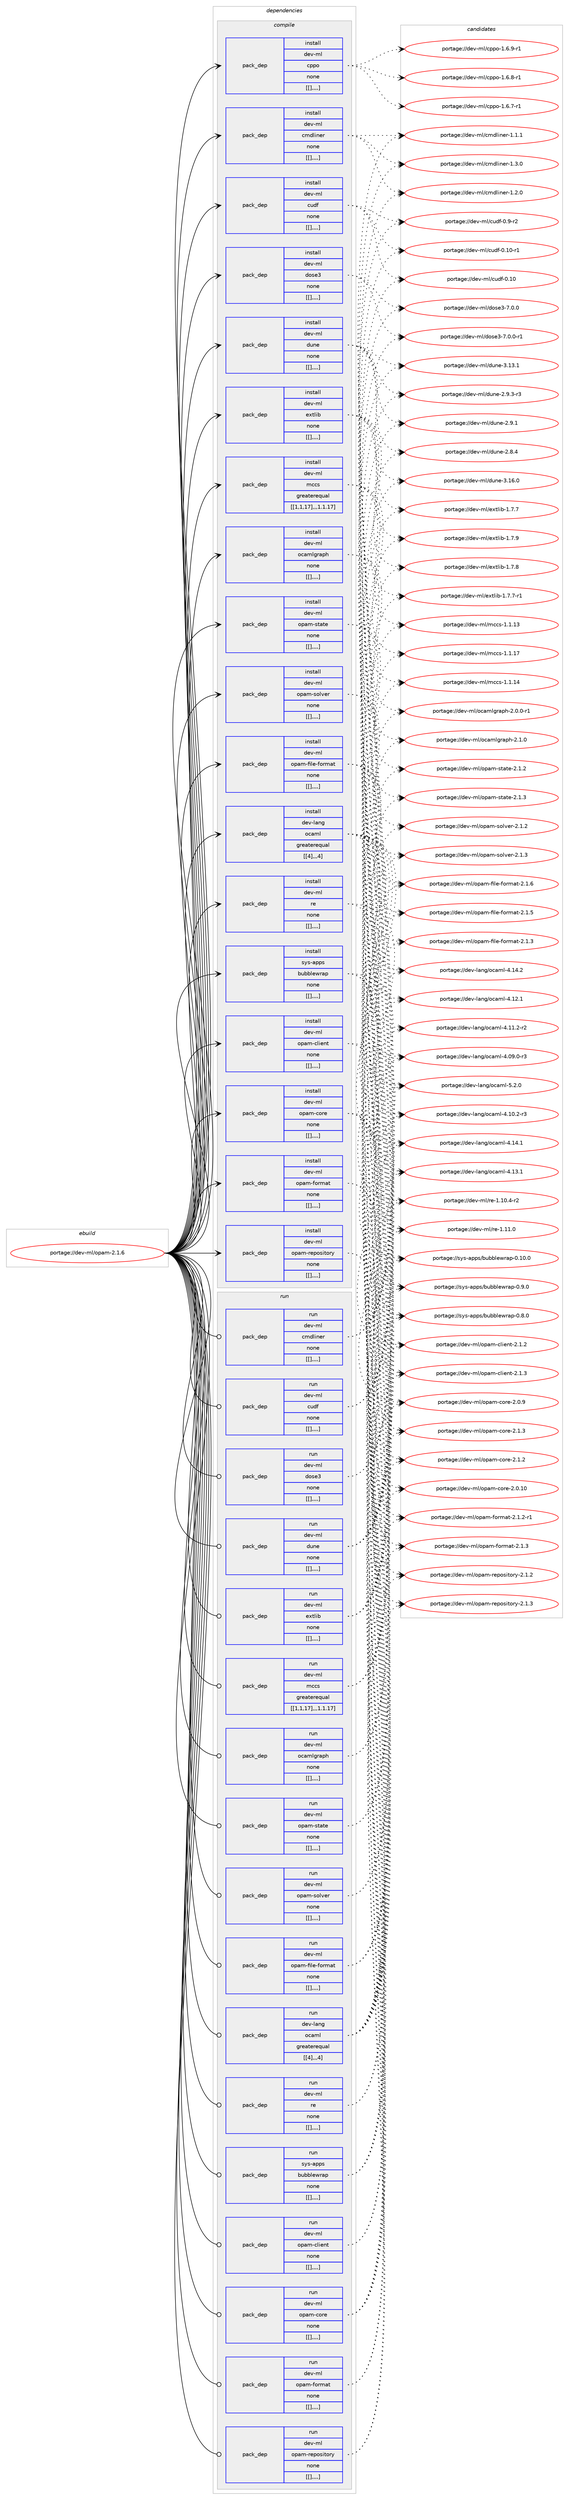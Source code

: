 digraph prolog {

# *************
# Graph options
# *************

newrank=true;
concentrate=true;
compound=true;
graph [rankdir=LR,fontname=Helvetica,fontsize=10,ranksep=1.5];#, ranksep=2.5, nodesep=0.2];
edge  [arrowhead=vee];
node  [fontname=Helvetica,fontsize=10];

# **********
# The ebuild
# **********

subgraph cluster_leftcol {
color=gray;
label=<<i>ebuild</i>>;
id [label="portage://dev-ml/opam-2.1.6", color=red, width=4, href="../dev-ml/opam-2.1.6.svg"];
}

# ****************
# The dependencies
# ****************

subgraph cluster_midcol {
color=gray;
label=<<i>dependencies</i>>;
subgraph cluster_compile {
fillcolor="#eeeeee";
style=filled;
label=<<i>compile</i>>;
subgraph pack90977 {
dependency122422 [label=<<TABLE BORDER="0" CELLBORDER="1" CELLSPACING="0" CELLPADDING="4" WIDTH="220"><TR><TD ROWSPAN="6" CELLPADDING="30">pack_dep</TD></TR><TR><TD WIDTH="110">install</TD></TR><TR><TD>dev-lang</TD></TR><TR><TD>ocaml</TD></TR><TR><TD>greaterequal</TD></TR><TR><TD>[[4],,,4]</TD></TR></TABLE>>, shape=none, color=blue];
}
id:e -> dependency122422:w [weight=20,style="solid",arrowhead="vee"];
subgraph pack90978 {
dependency122423 [label=<<TABLE BORDER="0" CELLBORDER="1" CELLSPACING="0" CELLPADDING="4" WIDTH="220"><TR><TD ROWSPAN="6" CELLPADDING="30">pack_dep</TD></TR><TR><TD WIDTH="110">install</TD></TR><TR><TD>dev-ml</TD></TR><TR><TD>cmdliner</TD></TR><TR><TD>none</TD></TR><TR><TD>[[],,,,]</TD></TR></TABLE>>, shape=none, color=blue];
}
id:e -> dependency122423:w [weight=20,style="solid",arrowhead="vee"];
subgraph pack90979 {
dependency122424 [label=<<TABLE BORDER="0" CELLBORDER="1" CELLSPACING="0" CELLPADDING="4" WIDTH="220"><TR><TD ROWSPAN="6" CELLPADDING="30">pack_dep</TD></TR><TR><TD WIDTH="110">install</TD></TR><TR><TD>dev-ml</TD></TR><TR><TD>cppo</TD></TR><TR><TD>none</TD></TR><TR><TD>[[],,,,]</TD></TR></TABLE>>, shape=none, color=blue];
}
id:e -> dependency122424:w [weight=20,style="solid",arrowhead="vee"];
subgraph pack90980 {
dependency122425 [label=<<TABLE BORDER="0" CELLBORDER="1" CELLSPACING="0" CELLPADDING="4" WIDTH="220"><TR><TD ROWSPAN="6" CELLPADDING="30">pack_dep</TD></TR><TR><TD WIDTH="110">install</TD></TR><TR><TD>dev-ml</TD></TR><TR><TD>cudf</TD></TR><TR><TD>none</TD></TR><TR><TD>[[],,,,]</TD></TR></TABLE>>, shape=none, color=blue];
}
id:e -> dependency122425:w [weight=20,style="solid",arrowhead="vee"];
subgraph pack90981 {
dependency122426 [label=<<TABLE BORDER="0" CELLBORDER="1" CELLSPACING="0" CELLPADDING="4" WIDTH="220"><TR><TD ROWSPAN="6" CELLPADDING="30">pack_dep</TD></TR><TR><TD WIDTH="110">install</TD></TR><TR><TD>dev-ml</TD></TR><TR><TD>dose3</TD></TR><TR><TD>none</TD></TR><TR><TD>[[],,,,]</TD></TR></TABLE>>, shape=none, color=blue];
}
id:e -> dependency122426:w [weight=20,style="solid",arrowhead="vee"];
subgraph pack90982 {
dependency122427 [label=<<TABLE BORDER="0" CELLBORDER="1" CELLSPACING="0" CELLPADDING="4" WIDTH="220"><TR><TD ROWSPAN="6" CELLPADDING="30">pack_dep</TD></TR><TR><TD WIDTH="110">install</TD></TR><TR><TD>dev-ml</TD></TR><TR><TD>dune</TD></TR><TR><TD>none</TD></TR><TR><TD>[[],,,,]</TD></TR></TABLE>>, shape=none, color=blue];
}
id:e -> dependency122427:w [weight=20,style="solid",arrowhead="vee"];
subgraph pack90983 {
dependency122428 [label=<<TABLE BORDER="0" CELLBORDER="1" CELLSPACING="0" CELLPADDING="4" WIDTH="220"><TR><TD ROWSPAN="6" CELLPADDING="30">pack_dep</TD></TR><TR><TD WIDTH="110">install</TD></TR><TR><TD>dev-ml</TD></TR><TR><TD>extlib</TD></TR><TR><TD>none</TD></TR><TR><TD>[[],,,,]</TD></TR></TABLE>>, shape=none, color=blue];
}
id:e -> dependency122428:w [weight=20,style="solid",arrowhead="vee"];
subgraph pack90984 {
dependency122429 [label=<<TABLE BORDER="0" CELLBORDER="1" CELLSPACING="0" CELLPADDING="4" WIDTH="220"><TR><TD ROWSPAN="6" CELLPADDING="30">pack_dep</TD></TR><TR><TD WIDTH="110">install</TD></TR><TR><TD>dev-ml</TD></TR><TR><TD>mccs</TD></TR><TR><TD>greaterequal</TD></TR><TR><TD>[[1,1,17],,,1.1.17]</TD></TR></TABLE>>, shape=none, color=blue];
}
id:e -> dependency122429:w [weight=20,style="solid",arrowhead="vee"];
subgraph pack90985 {
dependency122430 [label=<<TABLE BORDER="0" CELLBORDER="1" CELLSPACING="0" CELLPADDING="4" WIDTH="220"><TR><TD ROWSPAN="6" CELLPADDING="30">pack_dep</TD></TR><TR><TD WIDTH="110">install</TD></TR><TR><TD>dev-ml</TD></TR><TR><TD>ocamlgraph</TD></TR><TR><TD>none</TD></TR><TR><TD>[[],,,,]</TD></TR></TABLE>>, shape=none, color=blue];
}
id:e -> dependency122430:w [weight=20,style="solid",arrowhead="vee"];
subgraph pack90986 {
dependency122431 [label=<<TABLE BORDER="0" CELLBORDER="1" CELLSPACING="0" CELLPADDING="4" WIDTH="220"><TR><TD ROWSPAN="6" CELLPADDING="30">pack_dep</TD></TR><TR><TD WIDTH="110">install</TD></TR><TR><TD>dev-ml</TD></TR><TR><TD>opam-file-format</TD></TR><TR><TD>none</TD></TR><TR><TD>[[],,,,]</TD></TR></TABLE>>, shape=none, color=blue];
}
id:e -> dependency122431:w [weight=20,style="solid",arrowhead="vee"];
subgraph pack90987 {
dependency122432 [label=<<TABLE BORDER="0" CELLBORDER="1" CELLSPACING="0" CELLPADDING="4" WIDTH="220"><TR><TD ROWSPAN="6" CELLPADDING="30">pack_dep</TD></TR><TR><TD WIDTH="110">install</TD></TR><TR><TD>dev-ml</TD></TR><TR><TD>re</TD></TR><TR><TD>none</TD></TR><TR><TD>[[],,,,]</TD></TR></TABLE>>, shape=none, color=blue];
}
id:e -> dependency122432:w [weight=20,style="solid",arrowhead="vee"];
subgraph pack90988 {
dependency122433 [label=<<TABLE BORDER="0" CELLBORDER="1" CELLSPACING="0" CELLPADDING="4" WIDTH="220"><TR><TD ROWSPAN="6" CELLPADDING="30">pack_dep</TD></TR><TR><TD WIDTH="110">install</TD></TR><TR><TD>sys-apps</TD></TR><TR><TD>bubblewrap</TD></TR><TR><TD>none</TD></TR><TR><TD>[[],,,,]</TD></TR></TABLE>>, shape=none, color=blue];
}
id:e -> dependency122433:w [weight=20,style="solid",arrowhead="vee"];
subgraph pack90989 {
dependency122434 [label=<<TABLE BORDER="0" CELLBORDER="1" CELLSPACING="0" CELLPADDING="4" WIDTH="220"><TR><TD ROWSPAN="6" CELLPADDING="30">pack_dep</TD></TR><TR><TD WIDTH="110">install</TD></TR><TR><TD>dev-ml</TD></TR><TR><TD>opam-client</TD></TR><TR><TD>none</TD></TR><TR><TD>[[],,,,]</TD></TR></TABLE>>, shape=none, color=blue];
}
id:e -> dependency122434:w [weight=20,style="solid",arrowhead="vee"];
subgraph pack90990 {
dependency122435 [label=<<TABLE BORDER="0" CELLBORDER="1" CELLSPACING="0" CELLPADDING="4" WIDTH="220"><TR><TD ROWSPAN="6" CELLPADDING="30">pack_dep</TD></TR><TR><TD WIDTH="110">install</TD></TR><TR><TD>dev-ml</TD></TR><TR><TD>opam-core</TD></TR><TR><TD>none</TD></TR><TR><TD>[[],,,,]</TD></TR></TABLE>>, shape=none, color=blue];
}
id:e -> dependency122435:w [weight=20,style="solid",arrowhead="vee"];
subgraph pack90991 {
dependency122436 [label=<<TABLE BORDER="0" CELLBORDER="1" CELLSPACING="0" CELLPADDING="4" WIDTH="220"><TR><TD ROWSPAN="6" CELLPADDING="30">pack_dep</TD></TR><TR><TD WIDTH="110">install</TD></TR><TR><TD>dev-ml</TD></TR><TR><TD>opam-format</TD></TR><TR><TD>none</TD></TR><TR><TD>[[],,,,]</TD></TR></TABLE>>, shape=none, color=blue];
}
id:e -> dependency122436:w [weight=20,style="solid",arrowhead="vee"];
subgraph pack90992 {
dependency122437 [label=<<TABLE BORDER="0" CELLBORDER="1" CELLSPACING="0" CELLPADDING="4" WIDTH="220"><TR><TD ROWSPAN="6" CELLPADDING="30">pack_dep</TD></TR><TR><TD WIDTH="110">install</TD></TR><TR><TD>dev-ml</TD></TR><TR><TD>opam-repository</TD></TR><TR><TD>none</TD></TR><TR><TD>[[],,,,]</TD></TR></TABLE>>, shape=none, color=blue];
}
id:e -> dependency122437:w [weight=20,style="solid",arrowhead="vee"];
subgraph pack90993 {
dependency122438 [label=<<TABLE BORDER="0" CELLBORDER="1" CELLSPACING="0" CELLPADDING="4" WIDTH="220"><TR><TD ROWSPAN="6" CELLPADDING="30">pack_dep</TD></TR><TR><TD WIDTH="110">install</TD></TR><TR><TD>dev-ml</TD></TR><TR><TD>opam-solver</TD></TR><TR><TD>none</TD></TR><TR><TD>[[],,,,]</TD></TR></TABLE>>, shape=none, color=blue];
}
id:e -> dependency122438:w [weight=20,style="solid",arrowhead="vee"];
subgraph pack90994 {
dependency122439 [label=<<TABLE BORDER="0" CELLBORDER="1" CELLSPACING="0" CELLPADDING="4" WIDTH="220"><TR><TD ROWSPAN="6" CELLPADDING="30">pack_dep</TD></TR><TR><TD WIDTH="110">install</TD></TR><TR><TD>dev-ml</TD></TR><TR><TD>opam-state</TD></TR><TR><TD>none</TD></TR><TR><TD>[[],,,,]</TD></TR></TABLE>>, shape=none, color=blue];
}
id:e -> dependency122439:w [weight=20,style="solid",arrowhead="vee"];
}
subgraph cluster_compileandrun {
fillcolor="#eeeeee";
style=filled;
label=<<i>compile and run</i>>;
}
subgraph cluster_run {
fillcolor="#eeeeee";
style=filled;
label=<<i>run</i>>;
subgraph pack90995 {
dependency122440 [label=<<TABLE BORDER="0" CELLBORDER="1" CELLSPACING="0" CELLPADDING="4" WIDTH="220"><TR><TD ROWSPAN="6" CELLPADDING="30">pack_dep</TD></TR><TR><TD WIDTH="110">run</TD></TR><TR><TD>dev-lang</TD></TR><TR><TD>ocaml</TD></TR><TR><TD>greaterequal</TD></TR><TR><TD>[[4],,,4]</TD></TR></TABLE>>, shape=none, color=blue];
}
id:e -> dependency122440:w [weight=20,style="solid",arrowhead="odot"];
subgraph pack90996 {
dependency122441 [label=<<TABLE BORDER="0" CELLBORDER="1" CELLSPACING="0" CELLPADDING="4" WIDTH="220"><TR><TD ROWSPAN="6" CELLPADDING="30">pack_dep</TD></TR><TR><TD WIDTH="110">run</TD></TR><TR><TD>dev-ml</TD></TR><TR><TD>cmdliner</TD></TR><TR><TD>none</TD></TR><TR><TD>[[],,,,]</TD></TR></TABLE>>, shape=none, color=blue];
}
id:e -> dependency122441:w [weight=20,style="solid",arrowhead="odot"];
subgraph pack90997 {
dependency122442 [label=<<TABLE BORDER="0" CELLBORDER="1" CELLSPACING="0" CELLPADDING="4" WIDTH="220"><TR><TD ROWSPAN="6" CELLPADDING="30">pack_dep</TD></TR><TR><TD WIDTH="110">run</TD></TR><TR><TD>dev-ml</TD></TR><TR><TD>cudf</TD></TR><TR><TD>none</TD></TR><TR><TD>[[],,,,]</TD></TR></TABLE>>, shape=none, color=blue];
}
id:e -> dependency122442:w [weight=20,style="solid",arrowhead="odot"];
subgraph pack90998 {
dependency122443 [label=<<TABLE BORDER="0" CELLBORDER="1" CELLSPACING="0" CELLPADDING="4" WIDTH="220"><TR><TD ROWSPAN="6" CELLPADDING="30">pack_dep</TD></TR><TR><TD WIDTH="110">run</TD></TR><TR><TD>dev-ml</TD></TR><TR><TD>dose3</TD></TR><TR><TD>none</TD></TR><TR><TD>[[],,,,]</TD></TR></TABLE>>, shape=none, color=blue];
}
id:e -> dependency122443:w [weight=20,style="solid",arrowhead="odot"];
subgraph pack90999 {
dependency122444 [label=<<TABLE BORDER="0" CELLBORDER="1" CELLSPACING="0" CELLPADDING="4" WIDTH="220"><TR><TD ROWSPAN="6" CELLPADDING="30">pack_dep</TD></TR><TR><TD WIDTH="110">run</TD></TR><TR><TD>dev-ml</TD></TR><TR><TD>dune</TD></TR><TR><TD>none</TD></TR><TR><TD>[[],,,,]</TD></TR></TABLE>>, shape=none, color=blue];
}
id:e -> dependency122444:w [weight=20,style="solid",arrowhead="odot"];
subgraph pack91000 {
dependency122445 [label=<<TABLE BORDER="0" CELLBORDER="1" CELLSPACING="0" CELLPADDING="4" WIDTH="220"><TR><TD ROWSPAN="6" CELLPADDING="30">pack_dep</TD></TR><TR><TD WIDTH="110">run</TD></TR><TR><TD>dev-ml</TD></TR><TR><TD>extlib</TD></TR><TR><TD>none</TD></TR><TR><TD>[[],,,,]</TD></TR></TABLE>>, shape=none, color=blue];
}
id:e -> dependency122445:w [weight=20,style="solid",arrowhead="odot"];
subgraph pack91001 {
dependency122446 [label=<<TABLE BORDER="0" CELLBORDER="1" CELLSPACING="0" CELLPADDING="4" WIDTH="220"><TR><TD ROWSPAN="6" CELLPADDING="30">pack_dep</TD></TR><TR><TD WIDTH="110">run</TD></TR><TR><TD>dev-ml</TD></TR><TR><TD>mccs</TD></TR><TR><TD>greaterequal</TD></TR><TR><TD>[[1,1,17],,,1.1.17]</TD></TR></TABLE>>, shape=none, color=blue];
}
id:e -> dependency122446:w [weight=20,style="solid",arrowhead="odot"];
subgraph pack91002 {
dependency122447 [label=<<TABLE BORDER="0" CELLBORDER="1" CELLSPACING="0" CELLPADDING="4" WIDTH="220"><TR><TD ROWSPAN="6" CELLPADDING="30">pack_dep</TD></TR><TR><TD WIDTH="110">run</TD></TR><TR><TD>dev-ml</TD></TR><TR><TD>ocamlgraph</TD></TR><TR><TD>none</TD></TR><TR><TD>[[],,,,]</TD></TR></TABLE>>, shape=none, color=blue];
}
id:e -> dependency122447:w [weight=20,style="solid",arrowhead="odot"];
subgraph pack91003 {
dependency122448 [label=<<TABLE BORDER="0" CELLBORDER="1" CELLSPACING="0" CELLPADDING="4" WIDTH="220"><TR><TD ROWSPAN="6" CELLPADDING="30">pack_dep</TD></TR><TR><TD WIDTH="110">run</TD></TR><TR><TD>dev-ml</TD></TR><TR><TD>opam-file-format</TD></TR><TR><TD>none</TD></TR><TR><TD>[[],,,,]</TD></TR></TABLE>>, shape=none, color=blue];
}
id:e -> dependency122448:w [weight=20,style="solid",arrowhead="odot"];
subgraph pack91004 {
dependency122449 [label=<<TABLE BORDER="0" CELLBORDER="1" CELLSPACING="0" CELLPADDING="4" WIDTH="220"><TR><TD ROWSPAN="6" CELLPADDING="30">pack_dep</TD></TR><TR><TD WIDTH="110">run</TD></TR><TR><TD>dev-ml</TD></TR><TR><TD>re</TD></TR><TR><TD>none</TD></TR><TR><TD>[[],,,,]</TD></TR></TABLE>>, shape=none, color=blue];
}
id:e -> dependency122449:w [weight=20,style="solid",arrowhead="odot"];
subgraph pack91005 {
dependency122450 [label=<<TABLE BORDER="0" CELLBORDER="1" CELLSPACING="0" CELLPADDING="4" WIDTH="220"><TR><TD ROWSPAN="6" CELLPADDING="30">pack_dep</TD></TR><TR><TD WIDTH="110">run</TD></TR><TR><TD>sys-apps</TD></TR><TR><TD>bubblewrap</TD></TR><TR><TD>none</TD></TR><TR><TD>[[],,,,]</TD></TR></TABLE>>, shape=none, color=blue];
}
id:e -> dependency122450:w [weight=20,style="solid",arrowhead="odot"];
subgraph pack91006 {
dependency122451 [label=<<TABLE BORDER="0" CELLBORDER="1" CELLSPACING="0" CELLPADDING="4" WIDTH="220"><TR><TD ROWSPAN="6" CELLPADDING="30">pack_dep</TD></TR><TR><TD WIDTH="110">run</TD></TR><TR><TD>dev-ml</TD></TR><TR><TD>opam-client</TD></TR><TR><TD>none</TD></TR><TR><TD>[[],,,,]</TD></TR></TABLE>>, shape=none, color=blue];
}
id:e -> dependency122451:w [weight=20,style="solid",arrowhead="odot"];
subgraph pack91007 {
dependency122452 [label=<<TABLE BORDER="0" CELLBORDER="1" CELLSPACING="0" CELLPADDING="4" WIDTH="220"><TR><TD ROWSPAN="6" CELLPADDING="30">pack_dep</TD></TR><TR><TD WIDTH="110">run</TD></TR><TR><TD>dev-ml</TD></TR><TR><TD>opam-core</TD></TR><TR><TD>none</TD></TR><TR><TD>[[],,,,]</TD></TR></TABLE>>, shape=none, color=blue];
}
id:e -> dependency122452:w [weight=20,style="solid",arrowhead="odot"];
subgraph pack91008 {
dependency122453 [label=<<TABLE BORDER="0" CELLBORDER="1" CELLSPACING="0" CELLPADDING="4" WIDTH="220"><TR><TD ROWSPAN="6" CELLPADDING="30">pack_dep</TD></TR><TR><TD WIDTH="110">run</TD></TR><TR><TD>dev-ml</TD></TR><TR><TD>opam-format</TD></TR><TR><TD>none</TD></TR><TR><TD>[[],,,,]</TD></TR></TABLE>>, shape=none, color=blue];
}
id:e -> dependency122453:w [weight=20,style="solid",arrowhead="odot"];
subgraph pack91009 {
dependency122454 [label=<<TABLE BORDER="0" CELLBORDER="1" CELLSPACING="0" CELLPADDING="4" WIDTH="220"><TR><TD ROWSPAN="6" CELLPADDING="30">pack_dep</TD></TR><TR><TD WIDTH="110">run</TD></TR><TR><TD>dev-ml</TD></TR><TR><TD>opam-repository</TD></TR><TR><TD>none</TD></TR><TR><TD>[[],,,,]</TD></TR></TABLE>>, shape=none, color=blue];
}
id:e -> dependency122454:w [weight=20,style="solid",arrowhead="odot"];
subgraph pack91010 {
dependency122455 [label=<<TABLE BORDER="0" CELLBORDER="1" CELLSPACING="0" CELLPADDING="4" WIDTH="220"><TR><TD ROWSPAN="6" CELLPADDING="30">pack_dep</TD></TR><TR><TD WIDTH="110">run</TD></TR><TR><TD>dev-ml</TD></TR><TR><TD>opam-solver</TD></TR><TR><TD>none</TD></TR><TR><TD>[[],,,,]</TD></TR></TABLE>>, shape=none, color=blue];
}
id:e -> dependency122455:w [weight=20,style="solid",arrowhead="odot"];
subgraph pack91011 {
dependency122456 [label=<<TABLE BORDER="0" CELLBORDER="1" CELLSPACING="0" CELLPADDING="4" WIDTH="220"><TR><TD ROWSPAN="6" CELLPADDING="30">pack_dep</TD></TR><TR><TD WIDTH="110">run</TD></TR><TR><TD>dev-ml</TD></TR><TR><TD>opam-state</TD></TR><TR><TD>none</TD></TR><TR><TD>[[],,,,]</TD></TR></TABLE>>, shape=none, color=blue];
}
id:e -> dependency122456:w [weight=20,style="solid",arrowhead="odot"];
}
}

# **************
# The candidates
# **************

subgraph cluster_choices {
rank=same;
color=gray;
label=<<i>candidates</i>>;

subgraph choice90977 {
color=black;
nodesep=1;
choice1001011184510897110103471119997109108455346504648 [label="portage://dev-lang/ocaml-5.2.0", color=red, width=4,href="../dev-lang/ocaml-5.2.0.svg"];
choice100101118451089711010347111999710910845524649524650 [label="portage://dev-lang/ocaml-4.14.2", color=red, width=4,href="../dev-lang/ocaml-4.14.2.svg"];
choice100101118451089711010347111999710910845524649524649 [label="portage://dev-lang/ocaml-4.14.1", color=red, width=4,href="../dev-lang/ocaml-4.14.1.svg"];
choice100101118451089711010347111999710910845524649514649 [label="portage://dev-lang/ocaml-4.13.1", color=red, width=4,href="../dev-lang/ocaml-4.13.1.svg"];
choice100101118451089711010347111999710910845524649504649 [label="portage://dev-lang/ocaml-4.12.1", color=red, width=4,href="../dev-lang/ocaml-4.12.1.svg"];
choice1001011184510897110103471119997109108455246494946504511450 [label="portage://dev-lang/ocaml-4.11.2-r2", color=red, width=4,href="../dev-lang/ocaml-4.11.2-r2.svg"];
choice1001011184510897110103471119997109108455246494846504511451 [label="portage://dev-lang/ocaml-4.10.2-r3", color=red, width=4,href="../dev-lang/ocaml-4.10.2-r3.svg"];
choice1001011184510897110103471119997109108455246485746484511451 [label="portage://dev-lang/ocaml-4.09.0-r3", color=red, width=4,href="../dev-lang/ocaml-4.09.0-r3.svg"];
dependency122422:e -> choice1001011184510897110103471119997109108455346504648:w [style=dotted,weight="100"];
dependency122422:e -> choice100101118451089711010347111999710910845524649524650:w [style=dotted,weight="100"];
dependency122422:e -> choice100101118451089711010347111999710910845524649524649:w [style=dotted,weight="100"];
dependency122422:e -> choice100101118451089711010347111999710910845524649514649:w [style=dotted,weight="100"];
dependency122422:e -> choice100101118451089711010347111999710910845524649504649:w [style=dotted,weight="100"];
dependency122422:e -> choice1001011184510897110103471119997109108455246494946504511450:w [style=dotted,weight="100"];
dependency122422:e -> choice1001011184510897110103471119997109108455246494846504511451:w [style=dotted,weight="100"];
dependency122422:e -> choice1001011184510897110103471119997109108455246485746484511451:w [style=dotted,weight="100"];
}
subgraph choice90978 {
color=black;
nodesep=1;
choice100101118451091084799109100108105110101114454946514648 [label="portage://dev-ml/cmdliner-1.3.0", color=red, width=4,href="../dev-ml/cmdliner-1.3.0.svg"];
choice100101118451091084799109100108105110101114454946504648 [label="portage://dev-ml/cmdliner-1.2.0", color=red, width=4,href="../dev-ml/cmdliner-1.2.0.svg"];
choice100101118451091084799109100108105110101114454946494649 [label="portage://dev-ml/cmdliner-1.1.1", color=red, width=4,href="../dev-ml/cmdliner-1.1.1.svg"];
dependency122423:e -> choice100101118451091084799109100108105110101114454946514648:w [style=dotted,weight="100"];
dependency122423:e -> choice100101118451091084799109100108105110101114454946504648:w [style=dotted,weight="100"];
dependency122423:e -> choice100101118451091084799109100108105110101114454946494649:w [style=dotted,weight="100"];
}
subgraph choice90979 {
color=black;
nodesep=1;
choice1001011184510910847991121121114549465446574511449 [label="portage://dev-ml/cppo-1.6.9-r1", color=red, width=4,href="../dev-ml/cppo-1.6.9-r1.svg"];
choice1001011184510910847991121121114549465446564511449 [label="portage://dev-ml/cppo-1.6.8-r1", color=red, width=4,href="../dev-ml/cppo-1.6.8-r1.svg"];
choice1001011184510910847991121121114549465446554511449 [label="portage://dev-ml/cppo-1.6.7-r1", color=red, width=4,href="../dev-ml/cppo-1.6.7-r1.svg"];
dependency122424:e -> choice1001011184510910847991121121114549465446574511449:w [style=dotted,weight="100"];
dependency122424:e -> choice1001011184510910847991121121114549465446564511449:w [style=dotted,weight="100"];
dependency122424:e -> choice1001011184510910847991121121114549465446554511449:w [style=dotted,weight="100"];
}
subgraph choice90980 {
color=black;
nodesep=1;
choice10010111845109108479911710010245484649484511449 [label="portage://dev-ml/cudf-0.10-r1", color=red, width=4,href="../dev-ml/cudf-0.10-r1.svg"];
choice1001011184510910847991171001024548464948 [label="portage://dev-ml/cudf-0.10", color=red, width=4,href="../dev-ml/cudf-0.10.svg"];
choice100101118451091084799117100102454846574511450 [label="portage://dev-ml/cudf-0.9-r2", color=red, width=4,href="../dev-ml/cudf-0.9-r2.svg"];
dependency122425:e -> choice10010111845109108479911710010245484649484511449:w [style=dotted,weight="100"];
dependency122425:e -> choice1001011184510910847991171001024548464948:w [style=dotted,weight="100"];
dependency122425:e -> choice100101118451091084799117100102454846574511450:w [style=dotted,weight="100"];
}
subgraph choice90981 {
color=black;
nodesep=1;
choice1001011184510910847100111115101514555464846484511449 [label="portage://dev-ml/dose3-7.0.0-r1", color=red, width=4,href="../dev-ml/dose3-7.0.0-r1.svg"];
choice100101118451091084710011111510151455546484648 [label="portage://dev-ml/dose3-7.0.0", color=red, width=4,href="../dev-ml/dose3-7.0.0.svg"];
dependency122426:e -> choice1001011184510910847100111115101514555464846484511449:w [style=dotted,weight="100"];
dependency122426:e -> choice100101118451091084710011111510151455546484648:w [style=dotted,weight="100"];
}
subgraph choice90982 {
color=black;
nodesep=1;
choice100101118451091084710011711010145514649544648 [label="portage://dev-ml/dune-3.16.0", color=red, width=4,href="../dev-ml/dune-3.16.0.svg"];
choice100101118451091084710011711010145514649514649 [label="portage://dev-ml/dune-3.13.1", color=red, width=4,href="../dev-ml/dune-3.13.1.svg"];
choice10010111845109108471001171101014550465746514511451 [label="portage://dev-ml/dune-2.9.3-r3", color=red, width=4,href="../dev-ml/dune-2.9.3-r3.svg"];
choice1001011184510910847100117110101455046574649 [label="portage://dev-ml/dune-2.9.1", color=red, width=4,href="../dev-ml/dune-2.9.1.svg"];
choice1001011184510910847100117110101455046564652 [label="portage://dev-ml/dune-2.8.4", color=red, width=4,href="../dev-ml/dune-2.8.4.svg"];
dependency122427:e -> choice100101118451091084710011711010145514649544648:w [style=dotted,weight="100"];
dependency122427:e -> choice100101118451091084710011711010145514649514649:w [style=dotted,weight="100"];
dependency122427:e -> choice10010111845109108471001171101014550465746514511451:w [style=dotted,weight="100"];
dependency122427:e -> choice1001011184510910847100117110101455046574649:w [style=dotted,weight="100"];
dependency122427:e -> choice1001011184510910847100117110101455046564652:w [style=dotted,weight="100"];
}
subgraph choice90983 {
color=black;
nodesep=1;
choice100101118451091084710112011610810598454946554657 [label="portage://dev-ml/extlib-1.7.9", color=red, width=4,href="../dev-ml/extlib-1.7.9.svg"];
choice100101118451091084710112011610810598454946554656 [label="portage://dev-ml/extlib-1.7.8", color=red, width=4,href="../dev-ml/extlib-1.7.8.svg"];
choice1001011184510910847101120116108105984549465546554511449 [label="portage://dev-ml/extlib-1.7.7-r1", color=red, width=4,href="../dev-ml/extlib-1.7.7-r1.svg"];
choice100101118451091084710112011610810598454946554655 [label="portage://dev-ml/extlib-1.7.7", color=red, width=4,href="../dev-ml/extlib-1.7.7.svg"];
dependency122428:e -> choice100101118451091084710112011610810598454946554657:w [style=dotted,weight="100"];
dependency122428:e -> choice100101118451091084710112011610810598454946554656:w [style=dotted,weight="100"];
dependency122428:e -> choice1001011184510910847101120116108105984549465546554511449:w [style=dotted,weight="100"];
dependency122428:e -> choice100101118451091084710112011610810598454946554655:w [style=dotted,weight="100"];
}
subgraph choice90984 {
color=black;
nodesep=1;
choice1001011184510910847109999911545494649464955 [label="portage://dev-ml/mccs-1.1.17", color=red, width=4,href="../dev-ml/mccs-1.1.17.svg"];
choice1001011184510910847109999911545494649464952 [label="portage://dev-ml/mccs-1.1.14", color=red, width=4,href="../dev-ml/mccs-1.1.14.svg"];
choice1001011184510910847109999911545494649464951 [label="portage://dev-ml/mccs-1.1.13", color=red, width=4,href="../dev-ml/mccs-1.1.13.svg"];
dependency122429:e -> choice1001011184510910847109999911545494649464955:w [style=dotted,weight="100"];
dependency122429:e -> choice1001011184510910847109999911545494649464952:w [style=dotted,weight="100"];
dependency122429:e -> choice1001011184510910847109999911545494649464951:w [style=dotted,weight="100"];
}
subgraph choice90985 {
color=black;
nodesep=1;
choice1001011184510910847111999710910810311497112104455046494648 [label="portage://dev-ml/ocamlgraph-2.1.0", color=red, width=4,href="../dev-ml/ocamlgraph-2.1.0.svg"];
choice10010111845109108471119997109108103114971121044550464846484511449 [label="portage://dev-ml/ocamlgraph-2.0.0-r1", color=red, width=4,href="../dev-ml/ocamlgraph-2.0.0-r1.svg"];
dependency122430:e -> choice1001011184510910847111999710910810311497112104455046494648:w [style=dotted,weight="100"];
dependency122430:e -> choice10010111845109108471119997109108103114971121044550464846484511449:w [style=dotted,weight="100"];
}
subgraph choice90986 {
color=black;
nodesep=1;
choice100101118451091084711111297109451021051081014510211111410997116455046494654 [label="portage://dev-ml/opam-file-format-2.1.6", color=red, width=4,href="../dev-ml/opam-file-format-2.1.6.svg"];
choice100101118451091084711111297109451021051081014510211111410997116455046494653 [label="portage://dev-ml/opam-file-format-2.1.5", color=red, width=4,href="../dev-ml/opam-file-format-2.1.5.svg"];
choice100101118451091084711111297109451021051081014510211111410997116455046494651 [label="portage://dev-ml/opam-file-format-2.1.3", color=red, width=4,href="../dev-ml/opam-file-format-2.1.3.svg"];
dependency122431:e -> choice100101118451091084711111297109451021051081014510211111410997116455046494654:w [style=dotted,weight="100"];
dependency122431:e -> choice100101118451091084711111297109451021051081014510211111410997116455046494653:w [style=dotted,weight="100"];
dependency122431:e -> choice100101118451091084711111297109451021051081014510211111410997116455046494651:w [style=dotted,weight="100"];
}
subgraph choice90987 {
color=black;
nodesep=1;
choice100101118451091084711410145494649494648 [label="portage://dev-ml/re-1.11.0", color=red, width=4,href="../dev-ml/re-1.11.0.svg"];
choice1001011184510910847114101454946494846524511450 [label="portage://dev-ml/re-1.10.4-r2", color=red, width=4,href="../dev-ml/re-1.10.4-r2.svg"];
dependency122432:e -> choice100101118451091084711410145494649494648:w [style=dotted,weight="100"];
dependency122432:e -> choice1001011184510910847114101454946494846524511450:w [style=dotted,weight="100"];
}
subgraph choice90988 {
color=black;
nodesep=1;
choice1151211154597112112115479811798981081011191149711245484649484648 [label="portage://sys-apps/bubblewrap-0.10.0", color=red, width=4,href="../sys-apps/bubblewrap-0.10.0.svg"];
choice11512111545971121121154798117989810810111911497112454846574648 [label="portage://sys-apps/bubblewrap-0.9.0", color=red, width=4,href="../sys-apps/bubblewrap-0.9.0.svg"];
choice11512111545971121121154798117989810810111911497112454846564648 [label="portage://sys-apps/bubblewrap-0.8.0", color=red, width=4,href="../sys-apps/bubblewrap-0.8.0.svg"];
dependency122433:e -> choice1151211154597112112115479811798981081011191149711245484649484648:w [style=dotted,weight="100"];
dependency122433:e -> choice11512111545971121121154798117989810810111911497112454846574648:w [style=dotted,weight="100"];
dependency122433:e -> choice11512111545971121121154798117989810810111911497112454846564648:w [style=dotted,weight="100"];
}
subgraph choice90989 {
color=black;
nodesep=1;
choice1001011184510910847111112971094599108105101110116455046494651 [label="portage://dev-ml/opam-client-2.1.3", color=red, width=4,href="../dev-ml/opam-client-2.1.3.svg"];
choice1001011184510910847111112971094599108105101110116455046494650 [label="portage://dev-ml/opam-client-2.1.2", color=red, width=4,href="../dev-ml/opam-client-2.1.2.svg"];
dependency122434:e -> choice1001011184510910847111112971094599108105101110116455046494651:w [style=dotted,weight="100"];
dependency122434:e -> choice1001011184510910847111112971094599108105101110116455046494650:w [style=dotted,weight="100"];
}
subgraph choice90990 {
color=black;
nodesep=1;
choice1001011184510910847111112971094599111114101455046494651 [label="portage://dev-ml/opam-core-2.1.3", color=red, width=4,href="../dev-ml/opam-core-2.1.3.svg"];
choice1001011184510910847111112971094599111114101455046494650 [label="portage://dev-ml/opam-core-2.1.2", color=red, width=4,href="../dev-ml/opam-core-2.1.2.svg"];
choice100101118451091084711111297109459911111410145504648464948 [label="portage://dev-ml/opam-core-2.0.10", color=red, width=4,href="../dev-ml/opam-core-2.0.10.svg"];
choice1001011184510910847111112971094599111114101455046484657 [label="portage://dev-ml/opam-core-2.0.9", color=red, width=4,href="../dev-ml/opam-core-2.0.9.svg"];
dependency122435:e -> choice1001011184510910847111112971094599111114101455046494651:w [style=dotted,weight="100"];
dependency122435:e -> choice1001011184510910847111112971094599111114101455046494650:w [style=dotted,weight="100"];
dependency122435:e -> choice100101118451091084711111297109459911111410145504648464948:w [style=dotted,weight="100"];
dependency122435:e -> choice1001011184510910847111112971094599111114101455046484657:w [style=dotted,weight="100"];
}
subgraph choice90991 {
color=black;
nodesep=1;
choice1001011184510910847111112971094510211111410997116455046494651 [label="portage://dev-ml/opam-format-2.1.3", color=red, width=4,href="../dev-ml/opam-format-2.1.3.svg"];
choice10010111845109108471111129710945102111114109971164550464946504511449 [label="portage://dev-ml/opam-format-2.1.2-r1", color=red, width=4,href="../dev-ml/opam-format-2.1.2-r1.svg"];
dependency122436:e -> choice1001011184510910847111112971094510211111410997116455046494651:w [style=dotted,weight="100"];
dependency122436:e -> choice10010111845109108471111129710945102111114109971164550464946504511449:w [style=dotted,weight="100"];
}
subgraph choice90992 {
color=black;
nodesep=1;
choice10010111845109108471111129710945114101112111115105116111114121455046494651 [label="portage://dev-ml/opam-repository-2.1.3", color=red, width=4,href="../dev-ml/opam-repository-2.1.3.svg"];
choice10010111845109108471111129710945114101112111115105116111114121455046494650 [label="portage://dev-ml/opam-repository-2.1.2", color=red, width=4,href="../dev-ml/opam-repository-2.1.2.svg"];
dependency122437:e -> choice10010111845109108471111129710945114101112111115105116111114121455046494651:w [style=dotted,weight="100"];
dependency122437:e -> choice10010111845109108471111129710945114101112111115105116111114121455046494650:w [style=dotted,weight="100"];
}
subgraph choice90993 {
color=black;
nodesep=1;
choice10010111845109108471111129710945115111108118101114455046494651 [label="portage://dev-ml/opam-solver-2.1.3", color=red, width=4,href="../dev-ml/opam-solver-2.1.3.svg"];
choice10010111845109108471111129710945115111108118101114455046494650 [label="portage://dev-ml/opam-solver-2.1.2", color=red, width=4,href="../dev-ml/opam-solver-2.1.2.svg"];
dependency122438:e -> choice10010111845109108471111129710945115111108118101114455046494651:w [style=dotted,weight="100"];
dependency122438:e -> choice10010111845109108471111129710945115111108118101114455046494650:w [style=dotted,weight="100"];
}
subgraph choice90994 {
color=black;
nodesep=1;
choice1001011184510910847111112971094511511697116101455046494651 [label="portage://dev-ml/opam-state-2.1.3", color=red, width=4,href="../dev-ml/opam-state-2.1.3.svg"];
choice1001011184510910847111112971094511511697116101455046494650 [label="portage://dev-ml/opam-state-2.1.2", color=red, width=4,href="../dev-ml/opam-state-2.1.2.svg"];
dependency122439:e -> choice1001011184510910847111112971094511511697116101455046494651:w [style=dotted,weight="100"];
dependency122439:e -> choice1001011184510910847111112971094511511697116101455046494650:w [style=dotted,weight="100"];
}
subgraph choice90995 {
color=black;
nodesep=1;
choice1001011184510897110103471119997109108455346504648 [label="portage://dev-lang/ocaml-5.2.0", color=red, width=4,href="../dev-lang/ocaml-5.2.0.svg"];
choice100101118451089711010347111999710910845524649524650 [label="portage://dev-lang/ocaml-4.14.2", color=red, width=4,href="../dev-lang/ocaml-4.14.2.svg"];
choice100101118451089711010347111999710910845524649524649 [label="portage://dev-lang/ocaml-4.14.1", color=red, width=4,href="../dev-lang/ocaml-4.14.1.svg"];
choice100101118451089711010347111999710910845524649514649 [label="portage://dev-lang/ocaml-4.13.1", color=red, width=4,href="../dev-lang/ocaml-4.13.1.svg"];
choice100101118451089711010347111999710910845524649504649 [label="portage://dev-lang/ocaml-4.12.1", color=red, width=4,href="../dev-lang/ocaml-4.12.1.svg"];
choice1001011184510897110103471119997109108455246494946504511450 [label="portage://dev-lang/ocaml-4.11.2-r2", color=red, width=4,href="../dev-lang/ocaml-4.11.2-r2.svg"];
choice1001011184510897110103471119997109108455246494846504511451 [label="portage://dev-lang/ocaml-4.10.2-r3", color=red, width=4,href="../dev-lang/ocaml-4.10.2-r3.svg"];
choice1001011184510897110103471119997109108455246485746484511451 [label="portage://dev-lang/ocaml-4.09.0-r3", color=red, width=4,href="../dev-lang/ocaml-4.09.0-r3.svg"];
dependency122440:e -> choice1001011184510897110103471119997109108455346504648:w [style=dotted,weight="100"];
dependency122440:e -> choice100101118451089711010347111999710910845524649524650:w [style=dotted,weight="100"];
dependency122440:e -> choice100101118451089711010347111999710910845524649524649:w [style=dotted,weight="100"];
dependency122440:e -> choice100101118451089711010347111999710910845524649514649:w [style=dotted,weight="100"];
dependency122440:e -> choice100101118451089711010347111999710910845524649504649:w [style=dotted,weight="100"];
dependency122440:e -> choice1001011184510897110103471119997109108455246494946504511450:w [style=dotted,weight="100"];
dependency122440:e -> choice1001011184510897110103471119997109108455246494846504511451:w [style=dotted,weight="100"];
dependency122440:e -> choice1001011184510897110103471119997109108455246485746484511451:w [style=dotted,weight="100"];
}
subgraph choice90996 {
color=black;
nodesep=1;
choice100101118451091084799109100108105110101114454946514648 [label="portage://dev-ml/cmdliner-1.3.0", color=red, width=4,href="../dev-ml/cmdliner-1.3.0.svg"];
choice100101118451091084799109100108105110101114454946504648 [label="portage://dev-ml/cmdliner-1.2.0", color=red, width=4,href="../dev-ml/cmdliner-1.2.0.svg"];
choice100101118451091084799109100108105110101114454946494649 [label="portage://dev-ml/cmdliner-1.1.1", color=red, width=4,href="../dev-ml/cmdliner-1.1.1.svg"];
dependency122441:e -> choice100101118451091084799109100108105110101114454946514648:w [style=dotted,weight="100"];
dependency122441:e -> choice100101118451091084799109100108105110101114454946504648:w [style=dotted,weight="100"];
dependency122441:e -> choice100101118451091084799109100108105110101114454946494649:w [style=dotted,weight="100"];
}
subgraph choice90997 {
color=black;
nodesep=1;
choice10010111845109108479911710010245484649484511449 [label="portage://dev-ml/cudf-0.10-r1", color=red, width=4,href="../dev-ml/cudf-0.10-r1.svg"];
choice1001011184510910847991171001024548464948 [label="portage://dev-ml/cudf-0.10", color=red, width=4,href="../dev-ml/cudf-0.10.svg"];
choice100101118451091084799117100102454846574511450 [label="portage://dev-ml/cudf-0.9-r2", color=red, width=4,href="../dev-ml/cudf-0.9-r2.svg"];
dependency122442:e -> choice10010111845109108479911710010245484649484511449:w [style=dotted,weight="100"];
dependency122442:e -> choice1001011184510910847991171001024548464948:w [style=dotted,weight="100"];
dependency122442:e -> choice100101118451091084799117100102454846574511450:w [style=dotted,weight="100"];
}
subgraph choice90998 {
color=black;
nodesep=1;
choice1001011184510910847100111115101514555464846484511449 [label="portage://dev-ml/dose3-7.0.0-r1", color=red, width=4,href="../dev-ml/dose3-7.0.0-r1.svg"];
choice100101118451091084710011111510151455546484648 [label="portage://dev-ml/dose3-7.0.0", color=red, width=4,href="../dev-ml/dose3-7.0.0.svg"];
dependency122443:e -> choice1001011184510910847100111115101514555464846484511449:w [style=dotted,weight="100"];
dependency122443:e -> choice100101118451091084710011111510151455546484648:w [style=dotted,weight="100"];
}
subgraph choice90999 {
color=black;
nodesep=1;
choice100101118451091084710011711010145514649544648 [label="portage://dev-ml/dune-3.16.0", color=red, width=4,href="../dev-ml/dune-3.16.0.svg"];
choice100101118451091084710011711010145514649514649 [label="portage://dev-ml/dune-3.13.1", color=red, width=4,href="../dev-ml/dune-3.13.1.svg"];
choice10010111845109108471001171101014550465746514511451 [label="portage://dev-ml/dune-2.9.3-r3", color=red, width=4,href="../dev-ml/dune-2.9.3-r3.svg"];
choice1001011184510910847100117110101455046574649 [label="portage://dev-ml/dune-2.9.1", color=red, width=4,href="../dev-ml/dune-2.9.1.svg"];
choice1001011184510910847100117110101455046564652 [label="portage://dev-ml/dune-2.8.4", color=red, width=4,href="../dev-ml/dune-2.8.4.svg"];
dependency122444:e -> choice100101118451091084710011711010145514649544648:w [style=dotted,weight="100"];
dependency122444:e -> choice100101118451091084710011711010145514649514649:w [style=dotted,weight="100"];
dependency122444:e -> choice10010111845109108471001171101014550465746514511451:w [style=dotted,weight="100"];
dependency122444:e -> choice1001011184510910847100117110101455046574649:w [style=dotted,weight="100"];
dependency122444:e -> choice1001011184510910847100117110101455046564652:w [style=dotted,weight="100"];
}
subgraph choice91000 {
color=black;
nodesep=1;
choice100101118451091084710112011610810598454946554657 [label="portage://dev-ml/extlib-1.7.9", color=red, width=4,href="../dev-ml/extlib-1.7.9.svg"];
choice100101118451091084710112011610810598454946554656 [label="portage://dev-ml/extlib-1.7.8", color=red, width=4,href="../dev-ml/extlib-1.7.8.svg"];
choice1001011184510910847101120116108105984549465546554511449 [label="portage://dev-ml/extlib-1.7.7-r1", color=red, width=4,href="../dev-ml/extlib-1.7.7-r1.svg"];
choice100101118451091084710112011610810598454946554655 [label="portage://dev-ml/extlib-1.7.7", color=red, width=4,href="../dev-ml/extlib-1.7.7.svg"];
dependency122445:e -> choice100101118451091084710112011610810598454946554657:w [style=dotted,weight="100"];
dependency122445:e -> choice100101118451091084710112011610810598454946554656:w [style=dotted,weight="100"];
dependency122445:e -> choice1001011184510910847101120116108105984549465546554511449:w [style=dotted,weight="100"];
dependency122445:e -> choice100101118451091084710112011610810598454946554655:w [style=dotted,weight="100"];
}
subgraph choice91001 {
color=black;
nodesep=1;
choice1001011184510910847109999911545494649464955 [label="portage://dev-ml/mccs-1.1.17", color=red, width=4,href="../dev-ml/mccs-1.1.17.svg"];
choice1001011184510910847109999911545494649464952 [label="portage://dev-ml/mccs-1.1.14", color=red, width=4,href="../dev-ml/mccs-1.1.14.svg"];
choice1001011184510910847109999911545494649464951 [label="portage://dev-ml/mccs-1.1.13", color=red, width=4,href="../dev-ml/mccs-1.1.13.svg"];
dependency122446:e -> choice1001011184510910847109999911545494649464955:w [style=dotted,weight="100"];
dependency122446:e -> choice1001011184510910847109999911545494649464952:w [style=dotted,weight="100"];
dependency122446:e -> choice1001011184510910847109999911545494649464951:w [style=dotted,weight="100"];
}
subgraph choice91002 {
color=black;
nodesep=1;
choice1001011184510910847111999710910810311497112104455046494648 [label="portage://dev-ml/ocamlgraph-2.1.0", color=red, width=4,href="../dev-ml/ocamlgraph-2.1.0.svg"];
choice10010111845109108471119997109108103114971121044550464846484511449 [label="portage://dev-ml/ocamlgraph-2.0.0-r1", color=red, width=4,href="../dev-ml/ocamlgraph-2.0.0-r1.svg"];
dependency122447:e -> choice1001011184510910847111999710910810311497112104455046494648:w [style=dotted,weight="100"];
dependency122447:e -> choice10010111845109108471119997109108103114971121044550464846484511449:w [style=dotted,weight="100"];
}
subgraph choice91003 {
color=black;
nodesep=1;
choice100101118451091084711111297109451021051081014510211111410997116455046494654 [label="portage://dev-ml/opam-file-format-2.1.6", color=red, width=4,href="../dev-ml/opam-file-format-2.1.6.svg"];
choice100101118451091084711111297109451021051081014510211111410997116455046494653 [label="portage://dev-ml/opam-file-format-2.1.5", color=red, width=4,href="../dev-ml/opam-file-format-2.1.5.svg"];
choice100101118451091084711111297109451021051081014510211111410997116455046494651 [label="portage://dev-ml/opam-file-format-2.1.3", color=red, width=4,href="../dev-ml/opam-file-format-2.1.3.svg"];
dependency122448:e -> choice100101118451091084711111297109451021051081014510211111410997116455046494654:w [style=dotted,weight="100"];
dependency122448:e -> choice100101118451091084711111297109451021051081014510211111410997116455046494653:w [style=dotted,weight="100"];
dependency122448:e -> choice100101118451091084711111297109451021051081014510211111410997116455046494651:w [style=dotted,weight="100"];
}
subgraph choice91004 {
color=black;
nodesep=1;
choice100101118451091084711410145494649494648 [label="portage://dev-ml/re-1.11.0", color=red, width=4,href="../dev-ml/re-1.11.0.svg"];
choice1001011184510910847114101454946494846524511450 [label="portage://dev-ml/re-1.10.4-r2", color=red, width=4,href="../dev-ml/re-1.10.4-r2.svg"];
dependency122449:e -> choice100101118451091084711410145494649494648:w [style=dotted,weight="100"];
dependency122449:e -> choice1001011184510910847114101454946494846524511450:w [style=dotted,weight="100"];
}
subgraph choice91005 {
color=black;
nodesep=1;
choice1151211154597112112115479811798981081011191149711245484649484648 [label="portage://sys-apps/bubblewrap-0.10.0", color=red, width=4,href="../sys-apps/bubblewrap-0.10.0.svg"];
choice11512111545971121121154798117989810810111911497112454846574648 [label="portage://sys-apps/bubblewrap-0.9.0", color=red, width=4,href="../sys-apps/bubblewrap-0.9.0.svg"];
choice11512111545971121121154798117989810810111911497112454846564648 [label="portage://sys-apps/bubblewrap-0.8.0", color=red, width=4,href="../sys-apps/bubblewrap-0.8.0.svg"];
dependency122450:e -> choice1151211154597112112115479811798981081011191149711245484649484648:w [style=dotted,weight="100"];
dependency122450:e -> choice11512111545971121121154798117989810810111911497112454846574648:w [style=dotted,weight="100"];
dependency122450:e -> choice11512111545971121121154798117989810810111911497112454846564648:w [style=dotted,weight="100"];
}
subgraph choice91006 {
color=black;
nodesep=1;
choice1001011184510910847111112971094599108105101110116455046494651 [label="portage://dev-ml/opam-client-2.1.3", color=red, width=4,href="../dev-ml/opam-client-2.1.3.svg"];
choice1001011184510910847111112971094599108105101110116455046494650 [label="portage://dev-ml/opam-client-2.1.2", color=red, width=4,href="../dev-ml/opam-client-2.1.2.svg"];
dependency122451:e -> choice1001011184510910847111112971094599108105101110116455046494651:w [style=dotted,weight="100"];
dependency122451:e -> choice1001011184510910847111112971094599108105101110116455046494650:w [style=dotted,weight="100"];
}
subgraph choice91007 {
color=black;
nodesep=1;
choice1001011184510910847111112971094599111114101455046494651 [label="portage://dev-ml/opam-core-2.1.3", color=red, width=4,href="../dev-ml/opam-core-2.1.3.svg"];
choice1001011184510910847111112971094599111114101455046494650 [label="portage://dev-ml/opam-core-2.1.2", color=red, width=4,href="../dev-ml/opam-core-2.1.2.svg"];
choice100101118451091084711111297109459911111410145504648464948 [label="portage://dev-ml/opam-core-2.0.10", color=red, width=4,href="../dev-ml/opam-core-2.0.10.svg"];
choice1001011184510910847111112971094599111114101455046484657 [label="portage://dev-ml/opam-core-2.0.9", color=red, width=4,href="../dev-ml/opam-core-2.0.9.svg"];
dependency122452:e -> choice1001011184510910847111112971094599111114101455046494651:w [style=dotted,weight="100"];
dependency122452:e -> choice1001011184510910847111112971094599111114101455046494650:w [style=dotted,weight="100"];
dependency122452:e -> choice100101118451091084711111297109459911111410145504648464948:w [style=dotted,weight="100"];
dependency122452:e -> choice1001011184510910847111112971094599111114101455046484657:w [style=dotted,weight="100"];
}
subgraph choice91008 {
color=black;
nodesep=1;
choice1001011184510910847111112971094510211111410997116455046494651 [label="portage://dev-ml/opam-format-2.1.3", color=red, width=4,href="../dev-ml/opam-format-2.1.3.svg"];
choice10010111845109108471111129710945102111114109971164550464946504511449 [label="portage://dev-ml/opam-format-2.1.2-r1", color=red, width=4,href="../dev-ml/opam-format-2.1.2-r1.svg"];
dependency122453:e -> choice1001011184510910847111112971094510211111410997116455046494651:w [style=dotted,weight="100"];
dependency122453:e -> choice10010111845109108471111129710945102111114109971164550464946504511449:w [style=dotted,weight="100"];
}
subgraph choice91009 {
color=black;
nodesep=1;
choice10010111845109108471111129710945114101112111115105116111114121455046494651 [label="portage://dev-ml/opam-repository-2.1.3", color=red, width=4,href="../dev-ml/opam-repository-2.1.3.svg"];
choice10010111845109108471111129710945114101112111115105116111114121455046494650 [label="portage://dev-ml/opam-repository-2.1.2", color=red, width=4,href="../dev-ml/opam-repository-2.1.2.svg"];
dependency122454:e -> choice10010111845109108471111129710945114101112111115105116111114121455046494651:w [style=dotted,weight="100"];
dependency122454:e -> choice10010111845109108471111129710945114101112111115105116111114121455046494650:w [style=dotted,weight="100"];
}
subgraph choice91010 {
color=black;
nodesep=1;
choice10010111845109108471111129710945115111108118101114455046494651 [label="portage://dev-ml/opam-solver-2.1.3", color=red, width=4,href="../dev-ml/opam-solver-2.1.3.svg"];
choice10010111845109108471111129710945115111108118101114455046494650 [label="portage://dev-ml/opam-solver-2.1.2", color=red, width=4,href="../dev-ml/opam-solver-2.1.2.svg"];
dependency122455:e -> choice10010111845109108471111129710945115111108118101114455046494651:w [style=dotted,weight="100"];
dependency122455:e -> choice10010111845109108471111129710945115111108118101114455046494650:w [style=dotted,weight="100"];
}
subgraph choice91011 {
color=black;
nodesep=1;
choice1001011184510910847111112971094511511697116101455046494651 [label="portage://dev-ml/opam-state-2.1.3", color=red, width=4,href="../dev-ml/opam-state-2.1.3.svg"];
choice1001011184510910847111112971094511511697116101455046494650 [label="portage://dev-ml/opam-state-2.1.2", color=red, width=4,href="../dev-ml/opam-state-2.1.2.svg"];
dependency122456:e -> choice1001011184510910847111112971094511511697116101455046494651:w [style=dotted,weight="100"];
dependency122456:e -> choice1001011184510910847111112971094511511697116101455046494650:w [style=dotted,weight="100"];
}
}

}
